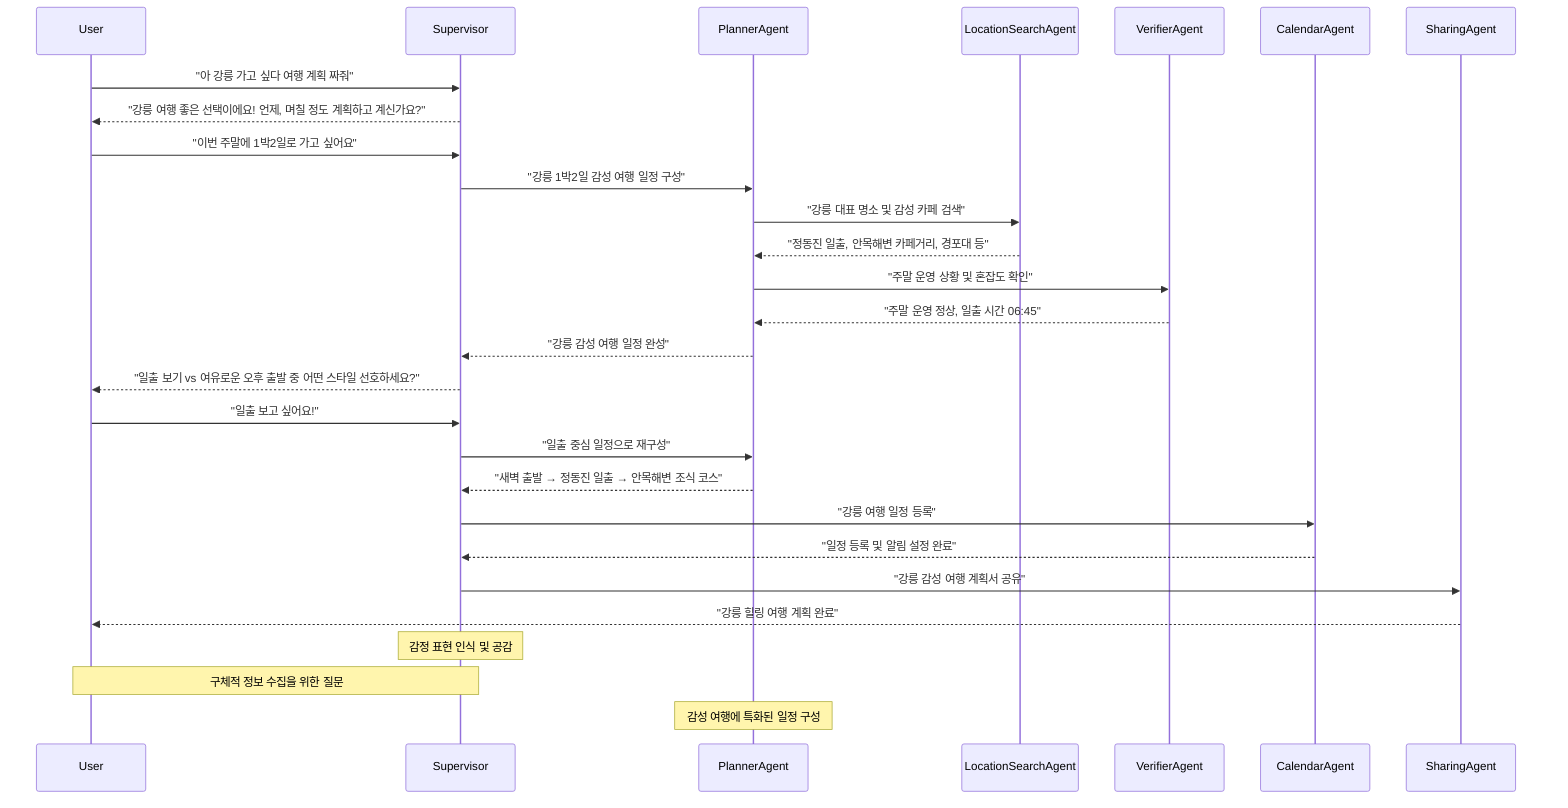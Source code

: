 %% 07_emotional_gangneung: 아 강릉 가고 싶다 여행 계획 짜줘
sequenceDiagram
    participant User
    participant Supervisor
    participant PlannerAgent
    participant LocationSearchAgent
    participant VerifierAgent
    participant CalendarAgent
    participant SharingAgent
    
    User->>Supervisor: "아 강릉 가고 싶다 여행 계획 짜줘"
    Supervisor-->>User: "강릉 여행 좋은 선택이에요! 언제, 며칠 정도 계획하고 계신가요?"
    User->>Supervisor: "이번 주말에 1박2일로 가고 싶어요"
    
    Supervisor->>PlannerAgent: "강릉 1박2일 감성 여행 일정 구성"
    PlannerAgent->>LocationSearchAgent: "강릉 대표 명소 및 감성 카페 검색"
    LocationSearchAgent-->>PlannerAgent: "정동진 일출, 안목해변 카페거리, 경포대 등"
    
    PlannerAgent->>VerifierAgent: "주말 운영 상황 및 혼잡도 확인"
    VerifierAgent-->>PlannerAgent: "주말 운영 정상, 일출 시간 06:45"
    
    PlannerAgent-->>Supervisor: "강릉 감성 여행 일정 완성"
    Supervisor-->>User: "일출 보기 vs 여유로운 오후 출발 중 어떤 스타일 선호하세요?"
    
    User->>Supervisor: "일출 보고 싶어요!"
    Supervisor->>PlannerAgent: "일출 중심 일정으로 재구성"
    PlannerAgent-->>Supervisor: "새벽 출발 → 정동진 일출 → 안목해변 조식 코스"
    
    Supervisor->>CalendarAgent: "강릉 여행 일정 등록"
    CalendarAgent-->>Supervisor: "일정 등록 및 알림 설정 완료"
    
    Supervisor->>SharingAgent: "강릉 감성 여행 계획서 공유"
    SharingAgent-->>User: "강릉 힐링 여행 계획 완료"
    
    Note over Supervisor: 감정 표현 인식 및 공감
    Note over Supervisor,User: 구체적 정보 수집을 위한 질문
    Note over PlannerAgent: 감성 여행에 특화된 일정 구성